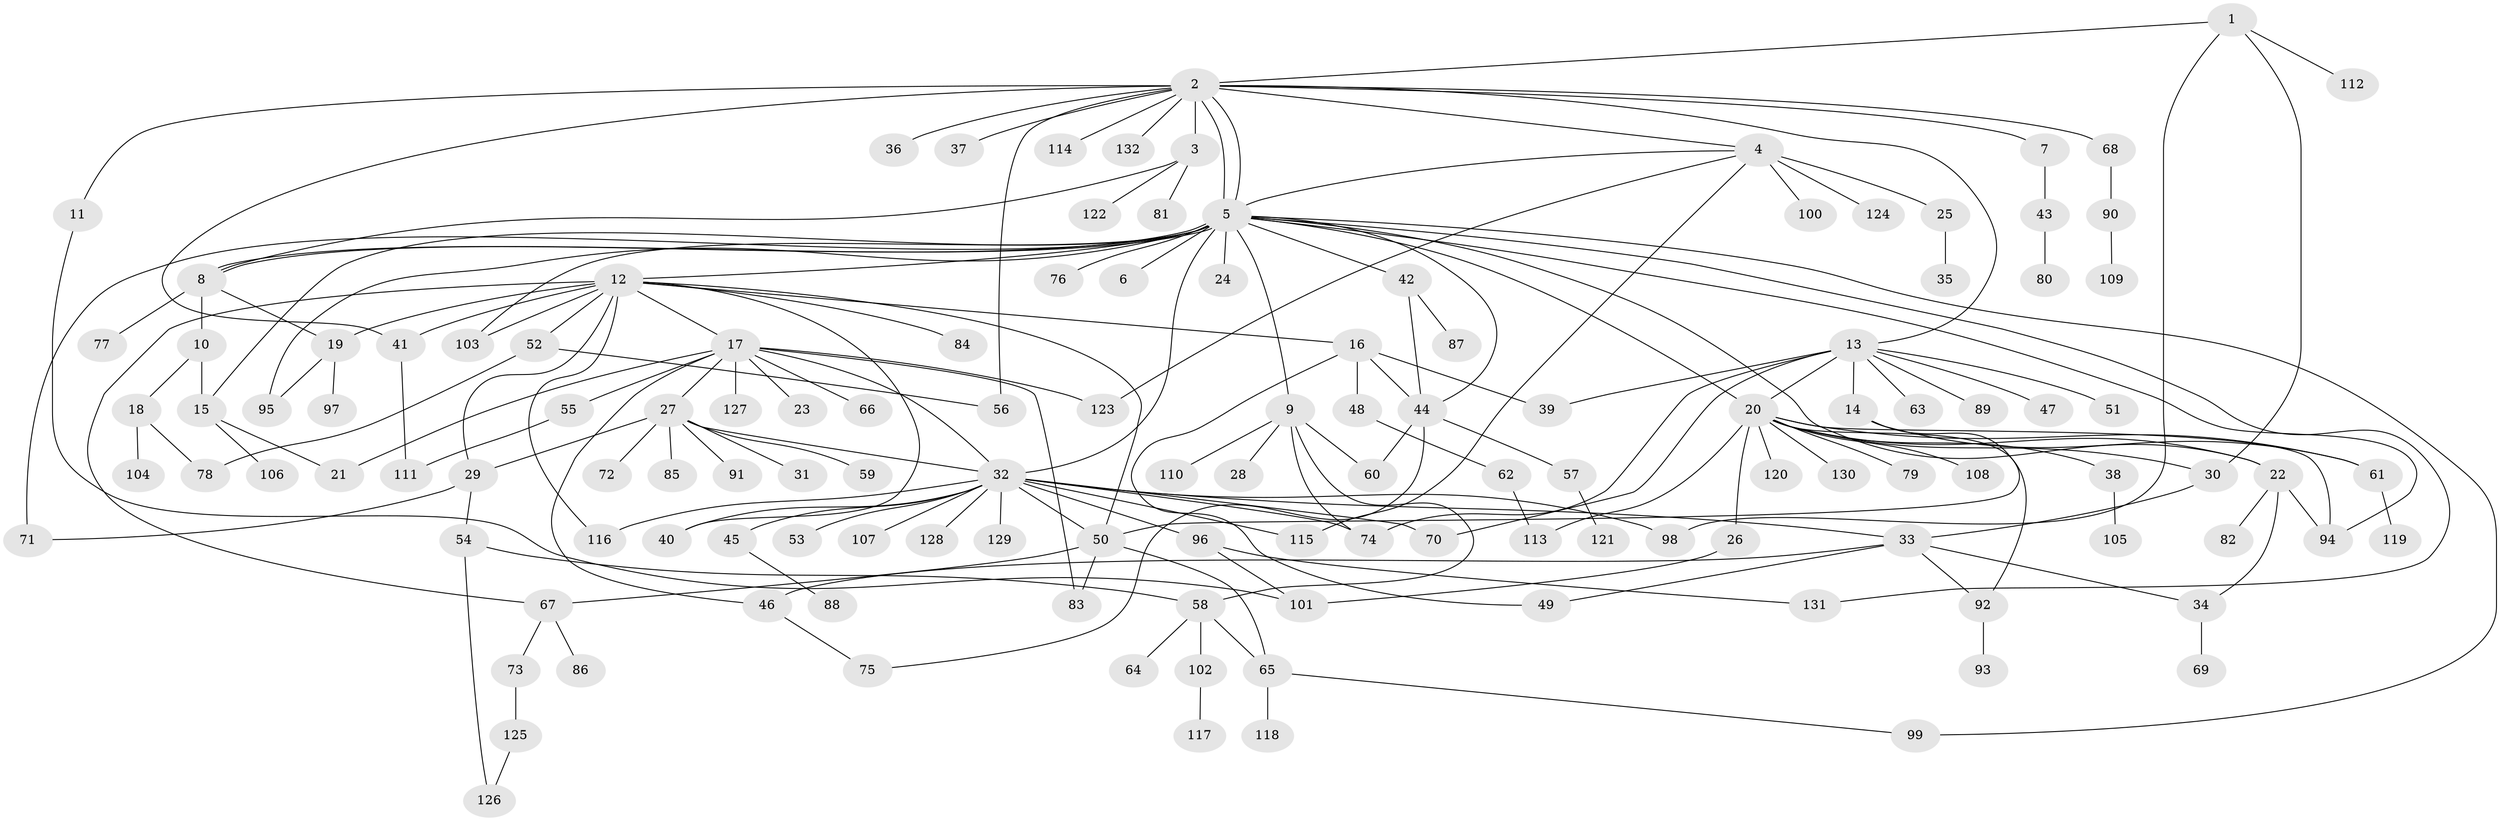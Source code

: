 // Generated by graph-tools (version 1.1) at 2025/11/02/27/25 16:11:14]
// undirected, 132 vertices, 184 edges
graph export_dot {
graph [start="1"]
  node [color=gray90,style=filled];
  1;
  2;
  3;
  4;
  5;
  6;
  7;
  8;
  9;
  10;
  11;
  12;
  13;
  14;
  15;
  16;
  17;
  18;
  19;
  20;
  21;
  22;
  23;
  24;
  25;
  26;
  27;
  28;
  29;
  30;
  31;
  32;
  33;
  34;
  35;
  36;
  37;
  38;
  39;
  40;
  41;
  42;
  43;
  44;
  45;
  46;
  47;
  48;
  49;
  50;
  51;
  52;
  53;
  54;
  55;
  56;
  57;
  58;
  59;
  60;
  61;
  62;
  63;
  64;
  65;
  66;
  67;
  68;
  69;
  70;
  71;
  72;
  73;
  74;
  75;
  76;
  77;
  78;
  79;
  80;
  81;
  82;
  83;
  84;
  85;
  86;
  87;
  88;
  89;
  90;
  91;
  92;
  93;
  94;
  95;
  96;
  97;
  98;
  99;
  100;
  101;
  102;
  103;
  104;
  105;
  106;
  107;
  108;
  109;
  110;
  111;
  112;
  113;
  114;
  115;
  116;
  117;
  118;
  119;
  120;
  121;
  122;
  123;
  124;
  125;
  126;
  127;
  128;
  129;
  130;
  131;
  132;
  1 -- 2;
  1 -- 30;
  1 -- 98;
  1 -- 112;
  2 -- 3;
  2 -- 4;
  2 -- 5;
  2 -- 5;
  2 -- 7;
  2 -- 11;
  2 -- 13;
  2 -- 36;
  2 -- 37;
  2 -- 41;
  2 -- 56;
  2 -- 68;
  2 -- 114;
  2 -- 132;
  3 -- 8;
  3 -- 81;
  3 -- 122;
  4 -- 5;
  4 -- 25;
  4 -- 100;
  4 -- 115;
  4 -- 123;
  4 -- 124;
  5 -- 6;
  5 -- 8;
  5 -- 8;
  5 -- 9;
  5 -- 12;
  5 -- 15;
  5 -- 20;
  5 -- 22;
  5 -- 24;
  5 -- 32;
  5 -- 42;
  5 -- 44;
  5 -- 71;
  5 -- 76;
  5 -- 94;
  5 -- 95;
  5 -- 99;
  5 -- 103;
  5 -- 131;
  7 -- 43;
  8 -- 10;
  8 -- 19;
  8 -- 77;
  9 -- 28;
  9 -- 58;
  9 -- 60;
  9 -- 74;
  9 -- 110;
  10 -- 15;
  10 -- 18;
  11 -- 101;
  12 -- 16;
  12 -- 17;
  12 -- 19;
  12 -- 29;
  12 -- 40;
  12 -- 41;
  12 -- 50;
  12 -- 52;
  12 -- 67;
  12 -- 84;
  12 -- 103;
  12 -- 116;
  13 -- 14;
  13 -- 20;
  13 -- 39;
  13 -- 47;
  13 -- 51;
  13 -- 63;
  13 -- 70;
  13 -- 74;
  13 -- 89;
  14 -- 50;
  14 -- 61;
  15 -- 21;
  15 -- 106;
  16 -- 39;
  16 -- 44;
  16 -- 48;
  16 -- 49;
  17 -- 21;
  17 -- 23;
  17 -- 27;
  17 -- 32;
  17 -- 46;
  17 -- 55;
  17 -- 66;
  17 -- 83;
  17 -- 123;
  17 -- 127;
  18 -- 78;
  18 -- 104;
  19 -- 95;
  19 -- 97;
  20 -- 22;
  20 -- 26;
  20 -- 30;
  20 -- 38;
  20 -- 61;
  20 -- 79;
  20 -- 92;
  20 -- 94;
  20 -- 108;
  20 -- 113;
  20 -- 120;
  20 -- 130;
  22 -- 34;
  22 -- 82;
  22 -- 94;
  25 -- 35;
  26 -- 101;
  27 -- 29;
  27 -- 31;
  27 -- 32;
  27 -- 59;
  27 -- 72;
  27 -- 85;
  27 -- 91;
  29 -- 54;
  29 -- 71;
  30 -- 33;
  32 -- 33;
  32 -- 40;
  32 -- 45;
  32 -- 50;
  32 -- 53;
  32 -- 70;
  32 -- 74;
  32 -- 96;
  32 -- 98;
  32 -- 107;
  32 -- 115;
  32 -- 116;
  32 -- 128;
  32 -- 129;
  33 -- 34;
  33 -- 46;
  33 -- 49;
  33 -- 92;
  34 -- 69;
  38 -- 105;
  41 -- 111;
  42 -- 44;
  42 -- 87;
  43 -- 80;
  44 -- 57;
  44 -- 60;
  44 -- 75;
  45 -- 88;
  46 -- 75;
  48 -- 62;
  50 -- 65;
  50 -- 67;
  50 -- 83;
  52 -- 56;
  52 -- 78;
  54 -- 58;
  54 -- 126;
  55 -- 111;
  57 -- 121;
  58 -- 64;
  58 -- 65;
  58 -- 102;
  61 -- 119;
  62 -- 113;
  65 -- 99;
  65 -- 118;
  67 -- 73;
  67 -- 86;
  68 -- 90;
  73 -- 125;
  90 -- 109;
  92 -- 93;
  96 -- 101;
  96 -- 131;
  102 -- 117;
  125 -- 126;
}
